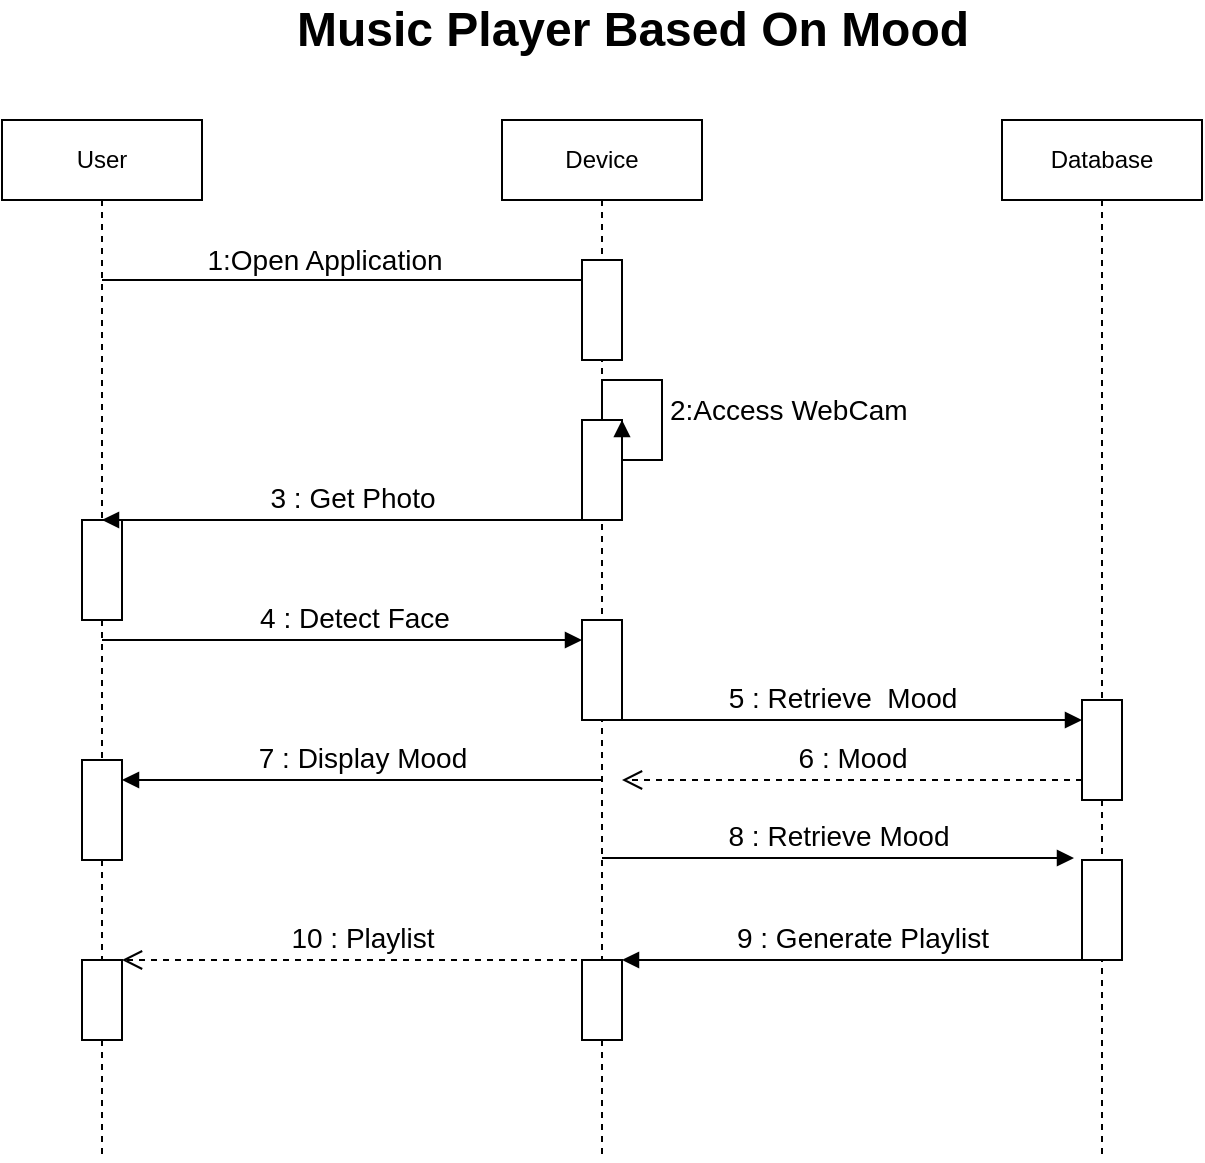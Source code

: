 <mxfile version="15.2.7" type="github">
  <diagram id="mHaFDvIf69IDbu5H4AM7" name="Page-1">
    <mxGraphModel dx="1102" dy="522" grid="1" gridSize="10" guides="1" tooltips="1" connect="1" arrows="1" fold="1" page="1" pageScale="1" pageWidth="850" pageHeight="1100" math="0" shadow="0">
      <root>
        <mxCell id="0" />
        <mxCell id="1" parent="0" />
        <mxCell id="Erq4Kn2jwzcBTeVYQUEs-11" value="" style="html=1;verticalAlign=bottom;labelBackgroundColor=none;endArrow=block;endFill=1;" parent="1" source="Erq4Kn2jwzcBTeVYQUEs-14" target="Erq4Kn2jwzcBTeVYQUEs-13" edge="1">
          <mxGeometry width="160" relative="1" as="geometry">
            <mxPoint x="150" y="160" as="sourcePoint" />
            <mxPoint x="390" y="170" as="targetPoint" />
            <Array as="points">
              <mxPoint x="370" y="160" />
            </Array>
          </mxGeometry>
        </mxCell>
        <mxCell id="Erq4Kn2jwzcBTeVYQUEs-15" value="&lt;font style=&quot;font-size: 14px&quot;&gt;1:Open Application&lt;/font&gt;" style="edgeLabel;html=1;align=center;verticalAlign=middle;resizable=0;points=[];" parent="Erq4Kn2jwzcBTeVYQUEs-11" vertex="1" connectable="0">
          <mxGeometry x="-0.276" y="1" relative="1" as="geometry">
            <mxPoint x="20" y="-9" as="offset" />
          </mxGeometry>
        </mxCell>
        <mxCell id="Erq4Kn2jwzcBTeVYQUEs-13" value="Device" style="shape=umlLifeline;perimeter=lifelinePerimeter;whiteSpace=wrap;html=1;container=1;collapsible=0;recursiveResize=0;outlineConnect=0;" parent="1" vertex="1">
          <mxGeometry x="340" y="80" width="100" height="520" as="geometry" />
        </mxCell>
        <mxCell id="Erq4Kn2jwzcBTeVYQUEs-16" value="" style="html=1;points=[];perimeter=orthogonalPerimeter;" parent="Erq4Kn2jwzcBTeVYQUEs-13" vertex="1">
          <mxGeometry x="40" y="70" width="20" height="50" as="geometry" />
        </mxCell>
        <mxCell id="Erq4Kn2jwzcBTeVYQUEs-20" value="" style="html=1;points=[];perimeter=orthogonalPerimeter;" parent="Erq4Kn2jwzcBTeVYQUEs-13" vertex="1">
          <mxGeometry x="40" y="150" width="20" height="50" as="geometry" />
        </mxCell>
        <mxCell id="Erq4Kn2jwzcBTeVYQUEs-21" value="&lt;font style=&quot;font-size: 14px&quot;&gt;2:Access WebCam&lt;/font&gt;" style="edgeStyle=orthogonalEdgeStyle;html=1;align=left;spacingLeft=2;endArrow=block;rounded=0;entryX=1;entryY=0;" parent="Erq4Kn2jwzcBTeVYQUEs-13" target="Erq4Kn2jwzcBTeVYQUEs-20" edge="1">
          <mxGeometry relative="1" as="geometry">
            <mxPoint x="50" y="150" as="sourcePoint" />
            <Array as="points">
              <mxPoint x="50" y="130" />
              <mxPoint x="80" y="130" />
              <mxPoint x="80" y="170" />
            </Array>
          </mxGeometry>
        </mxCell>
        <mxCell id="n5okUxdJcMYH6oFWwPSs-4" value="" style="html=1;points=[];perimeter=orthogonalPerimeter;" vertex="1" parent="Erq4Kn2jwzcBTeVYQUEs-13">
          <mxGeometry x="40" y="250" width="20" height="50" as="geometry" />
        </mxCell>
        <mxCell id="n5okUxdJcMYH6oFWwPSs-21" value="" style="html=1;points=[];perimeter=orthogonalPerimeter;" vertex="1" parent="Erq4Kn2jwzcBTeVYQUEs-13">
          <mxGeometry x="40" y="420" width="20" height="40" as="geometry" />
        </mxCell>
        <mxCell id="Erq4Kn2jwzcBTeVYQUEs-14" value="User" style="shape=umlLifeline;perimeter=lifelinePerimeter;whiteSpace=wrap;html=1;container=1;collapsible=0;recursiveResize=0;outlineConnect=0;" parent="1" vertex="1">
          <mxGeometry x="90" y="80" width="100" height="520" as="geometry" />
        </mxCell>
        <mxCell id="n5okUxdJcMYH6oFWwPSs-1" value="" style="html=1;points=[];perimeter=orthogonalPerimeter;" vertex="1" parent="Erq4Kn2jwzcBTeVYQUEs-14">
          <mxGeometry x="40" y="200" width="20" height="50" as="geometry" />
        </mxCell>
        <mxCell id="n5okUxdJcMYH6oFWwPSs-11" value="" style="html=1;points=[];perimeter=orthogonalPerimeter;" vertex="1" parent="Erq4Kn2jwzcBTeVYQUEs-14">
          <mxGeometry x="40" y="320" width="20" height="50" as="geometry" />
        </mxCell>
        <mxCell id="n5okUxdJcMYH6oFWwPSs-24" value="" style="html=1;points=[];perimeter=orthogonalPerimeter;" vertex="1" parent="Erq4Kn2jwzcBTeVYQUEs-14">
          <mxGeometry x="40" y="420" width="20" height="40" as="geometry" />
        </mxCell>
        <mxCell id="n5okUxdJcMYH6oFWwPSs-2" value="&lt;font style=&quot;font-size: 14px&quot;&gt;3 : Get Photo&lt;/font&gt;" style="html=1;verticalAlign=bottom;endArrow=block;" edge="1" parent="1" source="Erq4Kn2jwzcBTeVYQUEs-13" target="Erq4Kn2jwzcBTeVYQUEs-14">
          <mxGeometry width="80" relative="1" as="geometry">
            <mxPoint x="260" y="290" as="sourcePoint" />
            <mxPoint x="340" y="290" as="targetPoint" />
            <Array as="points">
              <mxPoint x="290" y="280" />
            </Array>
          </mxGeometry>
        </mxCell>
        <mxCell id="n5okUxdJcMYH6oFWwPSs-3" value="&lt;font style=&quot;font-size: 14px&quot;&gt;4 : Detect Face&lt;/font&gt;" style="html=1;verticalAlign=bottom;endArrow=block;" edge="1" parent="1" source="Erq4Kn2jwzcBTeVYQUEs-14">
          <mxGeometry x="0.044" width="80" relative="1" as="geometry">
            <mxPoint x="380" y="270" as="sourcePoint" />
            <mxPoint x="380" y="340" as="targetPoint" />
            <Array as="points">
              <mxPoint x="330" y="340" />
            </Array>
            <mxPoint as="offset" />
          </mxGeometry>
        </mxCell>
        <mxCell id="n5okUxdJcMYH6oFWwPSs-5" value="Database" style="shape=umlLifeline;perimeter=lifelinePerimeter;whiteSpace=wrap;html=1;container=1;collapsible=0;recursiveResize=0;outlineConnect=0;" vertex="1" parent="1">
          <mxGeometry x="590" y="80" width="100" height="520" as="geometry" />
        </mxCell>
        <mxCell id="n5okUxdJcMYH6oFWwPSs-7" value="" style="html=1;points=[];perimeter=orthogonalPerimeter;" vertex="1" parent="n5okUxdJcMYH6oFWwPSs-5">
          <mxGeometry x="40" y="290" width="20" height="50" as="geometry" />
        </mxCell>
        <mxCell id="n5okUxdJcMYH6oFWwPSs-12" value="" style="html=1;points=[];perimeter=orthogonalPerimeter;" vertex="1" parent="n5okUxdJcMYH6oFWwPSs-5">
          <mxGeometry x="40" y="370" width="20" height="50" as="geometry" />
        </mxCell>
        <mxCell id="n5okUxdJcMYH6oFWwPSs-6" value="&lt;font style=&quot;font-size: 14px&quot;&gt;5 : Retrieve&amp;nbsp; Mood&lt;/font&gt;" style="html=1;verticalAlign=bottom;endArrow=block;" edge="1" parent="1" source="Erq4Kn2jwzcBTeVYQUEs-13">
          <mxGeometry width="80" relative="1" as="geometry">
            <mxPoint x="380" y="260" as="sourcePoint" />
            <mxPoint x="630" y="380" as="targetPoint" />
            <Array as="points">
              <mxPoint x="550" y="380" />
            </Array>
          </mxGeometry>
        </mxCell>
        <mxCell id="n5okUxdJcMYH6oFWwPSs-8" value="&lt;font style=&quot;font-size: 14px&quot;&gt;6 : Mood&lt;/font&gt;" style="html=1;verticalAlign=bottom;endArrow=open;dashed=1;endSize=8;" edge="1" parent="1">
          <mxGeometry relative="1" as="geometry">
            <mxPoint x="630" y="410" as="sourcePoint" />
            <mxPoint x="400" y="410" as="targetPoint" />
            <Array as="points">
              <mxPoint x="560" y="410" />
              <mxPoint x="450" y="410" />
            </Array>
          </mxGeometry>
        </mxCell>
        <mxCell id="n5okUxdJcMYH6oFWwPSs-10" value="&lt;font style=&quot;font-size: 14px&quot;&gt;7 : Display Mood&lt;/font&gt;" style="html=1;verticalAlign=bottom;endArrow=block;" edge="1" parent="1" source="Erq4Kn2jwzcBTeVYQUEs-13">
          <mxGeometry width="80" relative="1" as="geometry">
            <mxPoint x="380" y="260" as="sourcePoint" />
            <mxPoint x="150" y="410" as="targetPoint" />
            <Array as="points">
              <mxPoint x="290" y="410" />
            </Array>
          </mxGeometry>
        </mxCell>
        <mxCell id="n5okUxdJcMYH6oFWwPSs-14" value="&lt;font style=&quot;font-size: 14px&quot;&gt;8 : Retrieve Mood&lt;/font&gt;" style="html=1;verticalAlign=bottom;endArrow=block;entryX=-0.2;entryY=-0.02;entryDx=0;entryDy=0;entryPerimeter=0;" edge="1" parent="1" source="Erq4Kn2jwzcBTeVYQUEs-13" target="n5okUxdJcMYH6oFWwPSs-12">
          <mxGeometry width="80" relative="1" as="geometry">
            <mxPoint x="380" y="550" as="sourcePoint" />
            <mxPoint x="460" y="550" as="targetPoint" />
          </mxGeometry>
        </mxCell>
        <mxCell id="n5okUxdJcMYH6oFWwPSs-22" value="&lt;span style=&quot;font-size: 14px&quot;&gt;9 :&amp;nbsp;Generate Playlist&lt;/span&gt;" style="html=1;verticalAlign=bottom;endArrow=block;" edge="1" parent="1" source="n5okUxdJcMYH6oFWwPSs-5">
          <mxGeometry width="80" relative="1" as="geometry">
            <mxPoint x="380" y="590" as="sourcePoint" />
            <mxPoint x="400" y="500" as="targetPoint" />
          </mxGeometry>
        </mxCell>
        <mxCell id="n5okUxdJcMYH6oFWwPSs-23" value="&lt;font style=&quot;font-size: 14px&quot;&gt;10 : Playlist&lt;/font&gt;" style="html=1;verticalAlign=bottom;endArrow=open;dashed=1;endSize=8;" edge="1" parent="1" source="Erq4Kn2jwzcBTeVYQUEs-13">
          <mxGeometry relative="1" as="geometry">
            <mxPoint x="380" y="490" as="sourcePoint" />
            <mxPoint x="150" y="500" as="targetPoint" />
            <Array as="points">
              <mxPoint x="340" y="500" />
            </Array>
          </mxGeometry>
        </mxCell>
        <mxCell id="n5okUxdJcMYH6oFWwPSs-25" value="Music Player Based On Mood" style="text;strokeColor=none;fillColor=none;html=1;fontSize=24;fontStyle=1;verticalAlign=middle;align=center;" vertex="1" parent="1">
          <mxGeometry x="200" y="20" width="410" height="30" as="geometry" />
        </mxCell>
      </root>
    </mxGraphModel>
  </diagram>
</mxfile>
